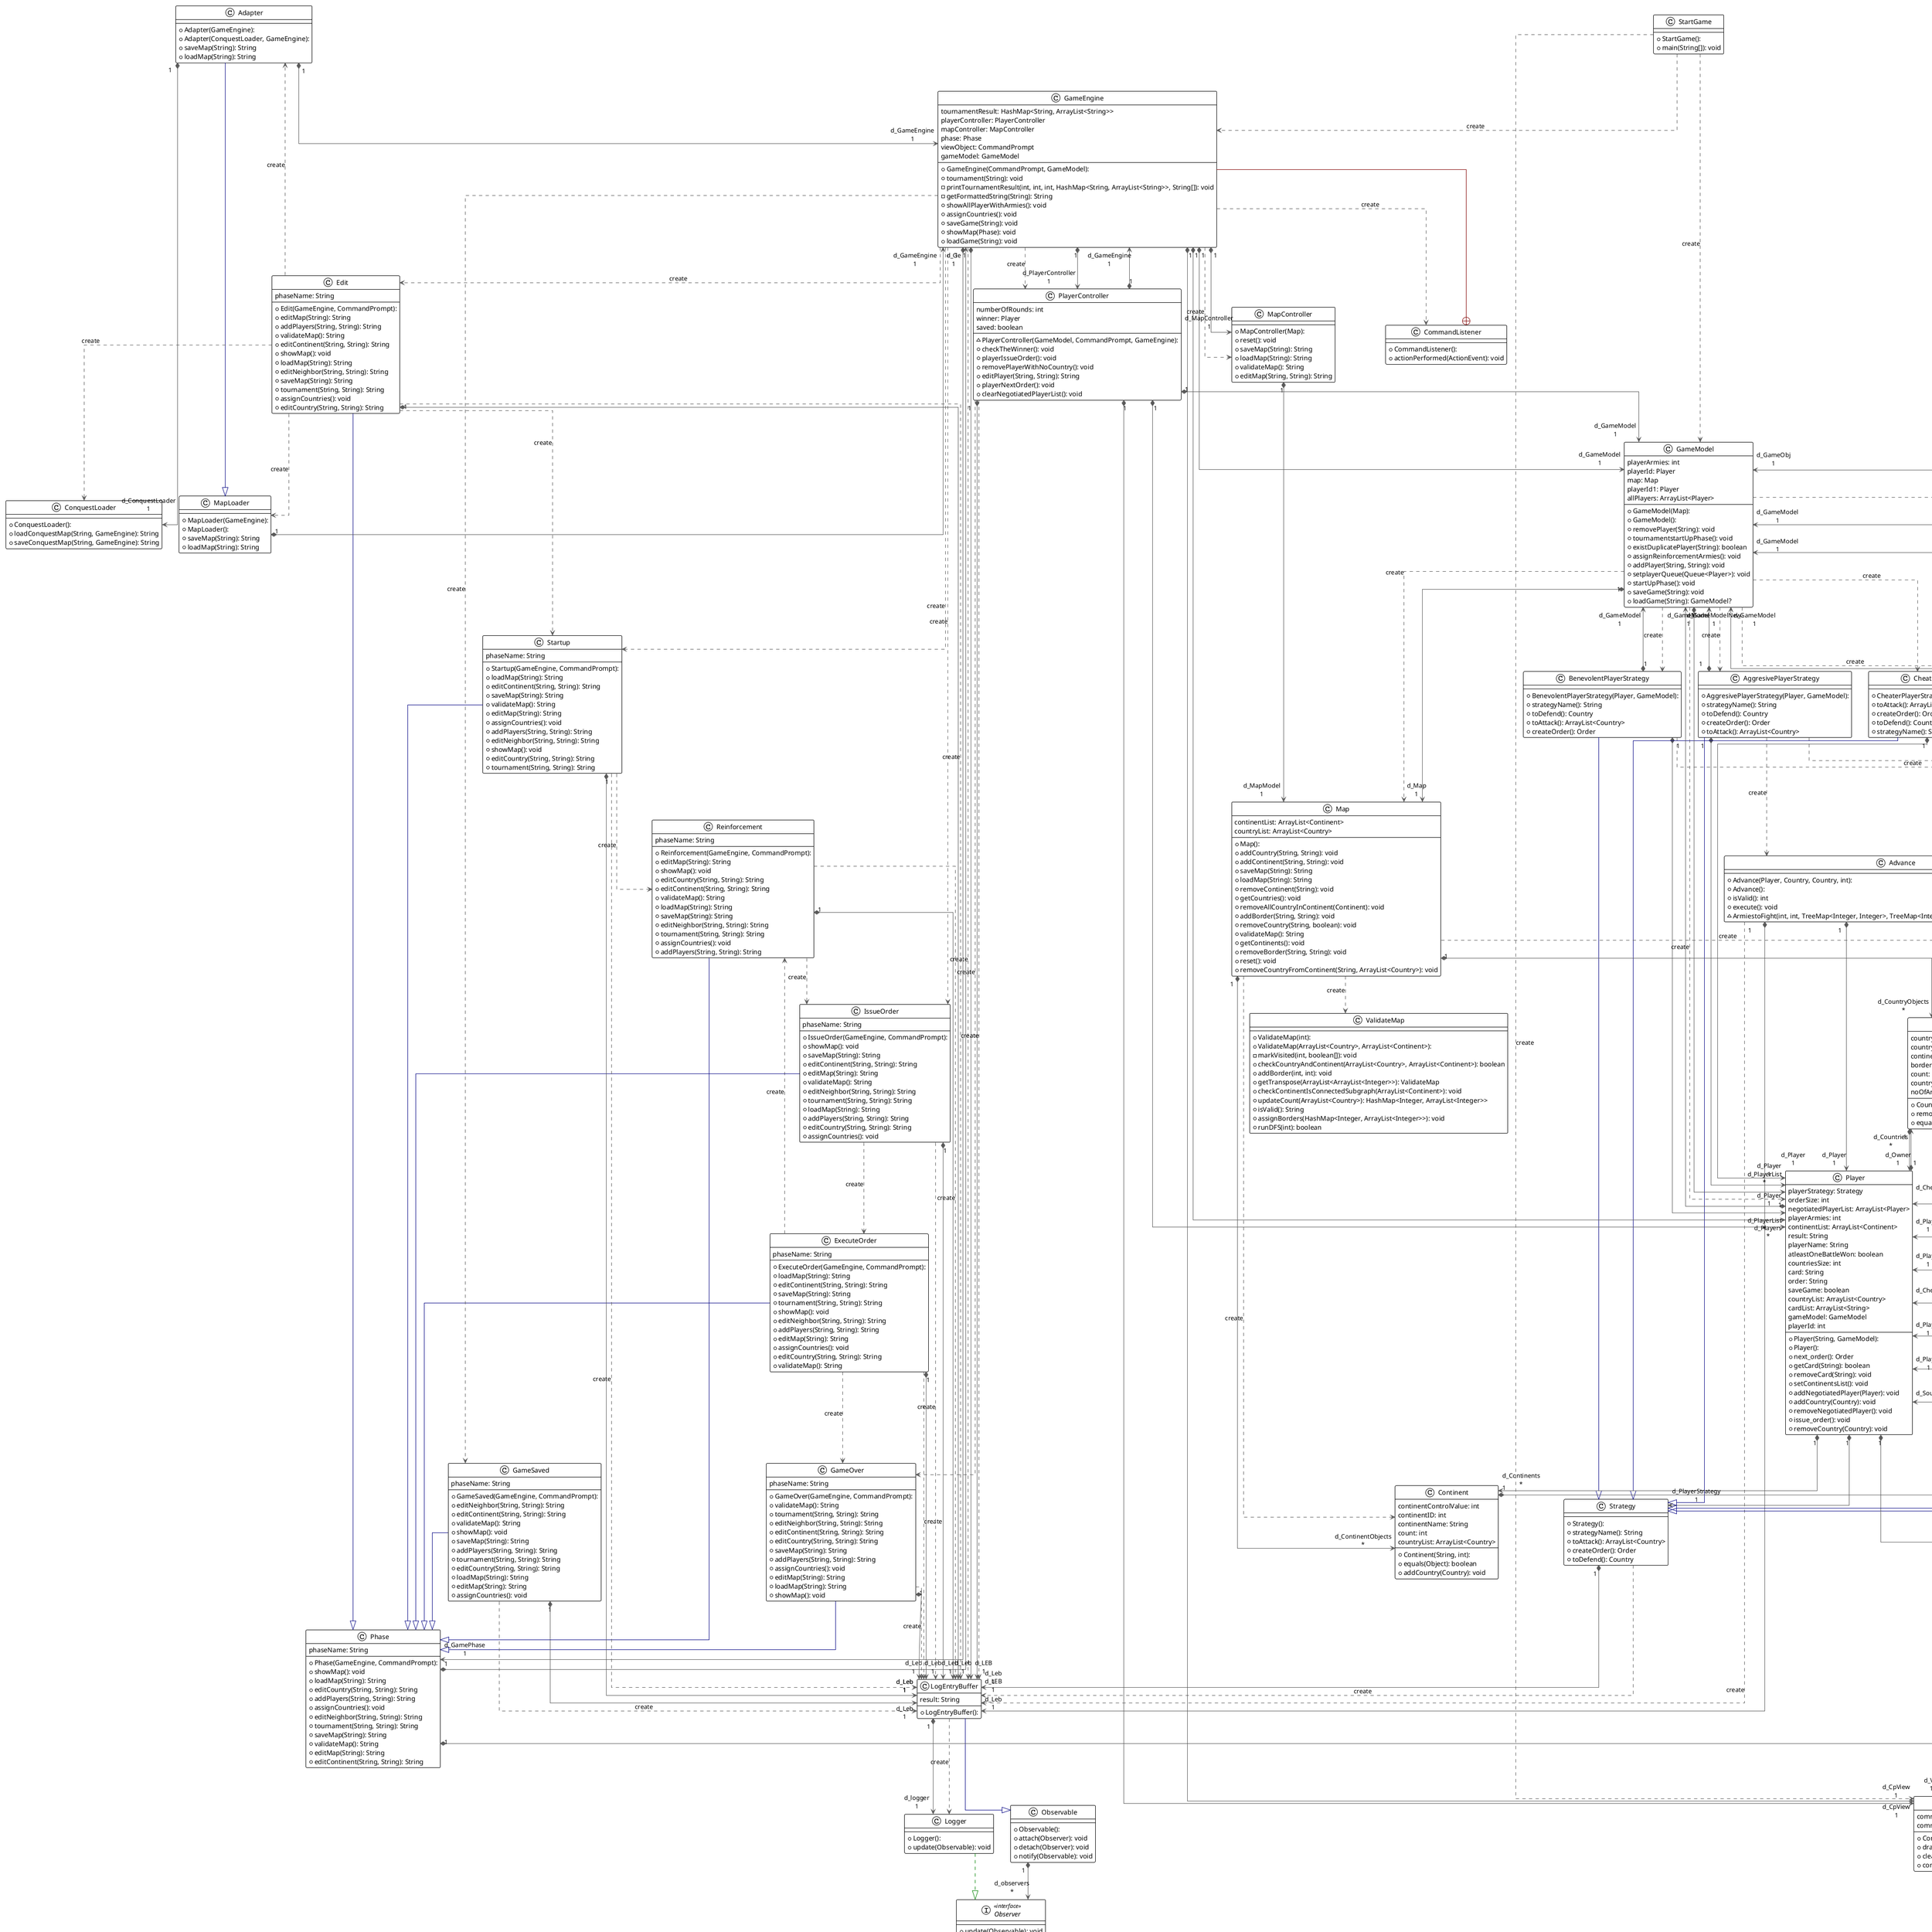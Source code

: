 @startuml

!theme plain
top to bottom direction
skinparam linetype ortho

class Adapter {
  + Adapter(GameEngine): 
  + Adapter(ConquestLoader, GameEngine): 
  + saveMap(String): String
  + loadMap(String): String
}
class Advance {
  + Advance(Player, Country, Country, int): 
  + Advance(): 
  + isValid(): int
  + execute(): void
  ~ ArmiestoFight(int, int, TreeMap<Integer, Integer>, TreeMap<Integer, Integer>): TreeMap<Integer, Integer>
}
class AggresivePlayerStrategy {
  + AggresivePlayerStrategy(Player, GameModel): 
  + strategyName(): String
  + toDefend(): Country
  + createOrder(): Order
  + toAttack(): ArrayList<Country>
}
class Airlift {
  + Airlift(Player, Country, Country, int): 
  + execute(): void
   valid: boolean
   player: Player
}
class BenevolentPlayerStrategy {
  + BenevolentPlayerStrategy(Player, GameModel): 
  + strategyName(): String
  + toDefend(): Country
  + toAttack(): ArrayList<Country>
  + createOrder(): Order
}
class Blockade {
  + Blockade(Player, Country): 
  + execute(): void
   valid: boolean
   player: Player
}
class Bomb {
  + Bomb(Player, Country): 
  - setBombedPlayer(): void
  + execute(): void
   valid: boolean
   player: Player
}
class CheaterPlayerStrategy {
  + CheaterPlayerStrategy(Player, GameModel): 
  + toAttack(): ArrayList<Country>
  + createOrder(): Order
  + toDefend(): Country
  + strategyName(): String
}
class CommandListener {
  + CommandListener(): 
  + actionPerformed(ActionEvent): void
}
class CommandPrompt {
  + CommandPrompt(): 
  + drawWindow(): void
  + clearTextArea(): void
  + commandSendButtonListener(ActionListener): void
   commandAcknowledgement: String
   commandInput: String
}
class ConquestLoader {
  + ConquestLoader(): 
  + loadConquestMap(String, GameEngine): String
  + saveConquestMap(String, GameEngine): String
}
class Continent {
  + Continent(String, int): 
  + equals(Object): boolean
  + addCountry(Country): void
   continentControlValue: int
   continentID: int
   continentName: String
   count: int
   countryList: ArrayList<Country>
}
class Country {
  + Country(String, String): 
  + removeBorder(String): void
  + equals(Object): boolean
   countryID: int
   countryName: String
   continentName: String
   border: ArrayList<String>
   count: int
   countryOwnerPlayer: Player
   noOfArmies: int
}
class Deploy {
  + Deploy(Player, Country, int): 
  + execute(): void
   valid: boolean
   player: Player
}
class Edit {
  + Edit(GameEngine, CommandPrompt): 
  + editMap(String): String
  + addPlayers(String, String): String
  + validateMap(): String
  + editContinent(String, String): String
  + showMap(): void
  + loadMap(String): String
  + editNeighbor(String, String): String
  + saveMap(String): String
  + tournament(String, String): String
  + assignCountries(): void
  + editCountry(String, String): String
   phaseName: String
}
class ExecuteOrder {
  + ExecuteOrder(GameEngine, CommandPrompt): 
  + loadMap(String): String
  + editContinent(String, String): String
  + saveMap(String): String
  + tournament(String, String): String
  + showMap(): void
  + editNeighbor(String, String): String
  + addPlayers(String, String): String
  + editMap(String): String
  + assignCountries(): void
  + editCountry(String, String): String
  + validateMap(): String
   phaseName: String
}
class GameEngine {
  + GameEngine(CommandPrompt, GameModel): 
  + tournament(String): void
  - printTournamentResult(int, int, int, HashMap<String, ArrayList<String>>, String[]): void
  - getFormattedString(String): String
  + showAllPlayerWithArmies(): void
  + assignCountries(): void
  + saveGame(String): void
  + showMap(Phase): void
  + loadGame(String): void
   tournamentResult: HashMap<String, ArrayList<String>>
   playerController: PlayerController
   mapController: MapController
   phase: Phase
   viewObject: CommandPrompt
   gameModel: GameModel
}
class GameModel {
  + GameModel(Map): 
  + GameModel(): 
  + removePlayer(String): void
  + tournamentstartUpPhase(): void
  + existDuplicatePlayer(String): boolean
  + assignReinforcementArmies(): void
  + addPlayer(String, String): void
  + setplayerQueue(Queue<Player>): void
  + startUpPhase(): void
  + saveGame(String): void
  + loadGame(String): GameModel?
   playerArmies: int
   playerId: Player
   map: Map
   playerId1: Player
   allPlayers: ArrayList<Player>
}
class GameOver {
  + GameOver(GameEngine, CommandPrompt): 
  + validateMap(): String
  + tournament(String, String): String
  + editNeighbor(String, String): String
  + editContinent(String, String): String
  + editCountry(String, String): String
  + saveMap(String): String
  + addPlayers(String, String): String
  + assignCountries(): void
  + editMap(String): String
  + loadMap(String): String
  + showMap(): void
   phaseName: String
}
class GameSaved {
  + GameSaved(GameEngine, CommandPrompt): 
  + editNeighbor(String, String): String
  + editContinent(String, String): String
  + validateMap(): String
  + showMap(): void
  + saveMap(String): String
  + addPlayers(String, String): String
  + tournament(String, String): String
  + editCountry(String, String): String
  + loadMap(String): String
  + editMap(String): String
  + assignCountries(): void
   phaseName: String
}
class HumanPlayerStrategy {
  + HumanPlayerStrategy(Player, GameModel): 
  + strategyName(): String
  + toAttack(): ArrayList<Country>
  + createOrder(): Order
  + toDefend(): Country
   decreasePlayerListSize: boolean
   checkArmies: HashMap<Player, Boolean>
}
class IssueOrder {
  + IssueOrder(GameEngine, CommandPrompt): 
  + showMap(): void
  + saveMap(String): String
  + editContinent(String, String): String
  + editMap(String): String
  + validateMap(): String
  + editNeighbor(String, String): String
  + tournament(String, String): String
  + loadMap(String): String
  + addPlayers(String, String): String
  + editCountry(String, String): String
  + assignCountries(): void
   phaseName: String
}
class LogEntryBuffer {
  + LogEntryBuffer(): 
   result: String
}
class Logger {
  + Logger(): 
  + update(Observable): void
}
class Map {
  + Map(): 
  + addCountry(String, String): void
  + addContinent(String, String): void
  + saveMap(String): String
  + loadMap(String): String
  + removeContinent(String): void
  + getCountries(): void
  + removeAllCountryInContinent(Continent): void
  + addBorder(String, String): void
  + removeCountry(String, boolean): void
  + validateMap(): String
  + getContinents(): void
  + removeBorder(String, String): void
  + reset(): void
  + removeCountryFromContinent(String, ArrayList<Country>): void
   continentList: ArrayList<Continent>
   countryList: ArrayList<Country>
}
class MapController {
  + MapController(Map): 
  + reset(): void
  + saveMap(String): String
  + loadMap(String): String
  + validateMap(): String
  + editMap(String, String): String
}
class MapLoader {
  + MapLoader(GameEngine): 
  + MapLoader(): 
  + saveMap(String): String
  + loadMap(String): String
}
class Negotiate {
  + Negotiate(Player, Player): 
  + execute(): void
   sourcePlayer: Player
}
class Observable {
  + Observable(): 
  + attach(Observer): void
  + detach(Observer): void
  + notify(Observable): void
}
interface Observer << interface >> {
  + update(Observable): void
}
interface Order << interface >> {
  + execute(): void
}
class Phase {
  + Phase(GameEngine, CommandPrompt): 
  + showMap(): void
  + loadMap(String): String
  + editCountry(String, String): String
  + addPlayers(String, String): String
  + assignCountries(): void
  + editNeighbor(String, String): String
  + tournament(String, String): String
  + saveMap(String): String
  + validateMap(): String
  + editMap(String): String
  + editContinent(String, String): String
   phaseName: String
}
class Player {
  + Player(String, GameModel): 
  + Player(): 
  + next_order(): Order
  + getCard(String): boolean
  + removeCard(String): void
  + setContinentsList(): void
  + addNegotiatedPlayer(Player): void
  + addCountry(Country): void
  + removeNegotiatedPlayer(): void
  + issue_order(): void
  + removeCountry(Country): void
   playerStrategy: Strategy
   orderSize: int
   negotiatedPlayerList: ArrayList<Player>
   playerArmies: int
   continentList: ArrayList<Continent>
   result: String
   playerName: String
   atleastOneBattleWon: boolean
   countriesSize: int
   card: String
   order: String
   saveGame: boolean
   countryList: ArrayList<Country>
   cardList: ArrayList<String>
   gameModel: GameModel
   playerId: int
}
class PlayerController {
  ~ PlayerController(GameModel, CommandPrompt, GameEngine): 
  + checkTheWinner(): void
  + playerIssueOrder(): void
  + removePlayerWithNoCountry(): void
  + editPlayer(String, String): String
  + playerNextOrder(): void
  + clearNegotiatedPlayerList(): void
   numberOfRounds: int
   winner: Player
   saved: boolean
}
class RandomPlayerStrategy {
  + RandomPlayerStrategy(Player, GameModel): 
  + toAttack(): ArrayList<Country>
  + strategyName(): String
  + createOrder(): Order
  + toDefend(): Country
   decreasePlayerListSize: boolean
   checkArmies: HashMap<Player, Boolean>
}
class Reinforcement {
  + Reinforcement(GameEngine, CommandPrompt): 
  + editMap(String): String
  + showMap(): void
  + editCountry(String, String): String
  + editContinent(String, String): String
  + validateMap(): String
  + loadMap(String): String
  + saveMap(String): String
  + editNeighbor(String, String): String
  + tournament(String, String): String
  + assignCountries(): void
  + addPlayers(String, String): String
   phaseName: String
}
class StartGame {
  + StartGame(): 
  + main(String[]): void
}
class Startup {
  + Startup(GameEngine, CommandPrompt): 
  + loadMap(String): String
  + editContinent(String, String): String
  + saveMap(String): String
  + validateMap(): String
  + editMap(String): String
  + assignCountries(): void
  + addPlayers(String, String): String
  + editNeighbor(String, String): String
  + showMap(): void
  + editCountry(String, String): String
  + tournament(String, String): String
   phaseName: String
}
class Strategy {
  + Strategy(): 
  + strategyName(): String
  + toAttack(): ArrayList<Country>
  + createOrder(): Order
  + toDefend(): Country
}
class ValidateMap {
  + ValidateMap(int): 
  + ValidateMap(ArrayList<Country>, ArrayList<Continent>): 
  - markVisited(int, boolean[]): void
  + checkCountryAndContinent(ArrayList<Country>, ArrayList<Continent>): boolean
  + addBorder(int, int): void
  + getTranspose(ArrayList<ArrayList<Integer>>): ValidateMap
  + checkContinentIsConnectedSubgraph(ArrayList<Continent>): void
  + updateCount(ArrayList<Country>): HashMap<Integer, ArrayList<Integer>>
  + isValid(): String
  + assignBorders(HashMap<Integer, ArrayList<Integer>>): void
  + runDFS(int): boolean
}

Adapter                  "1" *-[#595959,plain]-> "d_ConquestLoader\n1" ConquestLoader           
Adapter                  "1" *-[#595959,plain]-> "d_GameEngine\n1" GameEngine               
Adapter                   -[#000082,plain]-^  MapLoader                
Advance                  "1" *-[#595959,plain]-> "d_SourceCountry\n1" Country                  
Advance                   -[#595959,dashed]->  LogEntryBuffer           : "«create»"
Advance                  "1" *-[#595959,plain]-> "d_Leb\n1" LogEntryBuffer           
Advance                   -[#008200,dashed]-^  Order                    
Advance                  "1" *-[#595959,plain]-> "d_Player\n1" Player                   
AggresivePlayerStrategy   -[#595959,dashed]->  Advance                  : "«create»"
AggresivePlayerStrategy   -[#595959,dashed]->  Deploy                   : "«create»"
AggresivePlayerStrategy  "1" *-[#595959,plain]-> "d_GameModel\n1" GameModel                
AggresivePlayerStrategy  "1" *-[#595959,plain]-> "d_Player\n1" Player                   
AggresivePlayerStrategy   -[#000082,plain]-^  Strategy                 
Airlift                  "1" *-[#595959,plain]-> "d_SourceCountry\n1" Country                  
Airlift                   -[#008200,dashed]-^  Order                    
Airlift                  "1" *-[#595959,plain]-> "d_Player\n1" Player                   
BenevolentPlayerStrategy  -[#595959,dashed]->  Deploy                   : "«create»"
BenevolentPlayerStrategy "1" *-[#595959,plain]-> "d_GameModel\n1" GameModel                
BenevolentPlayerStrategy "1" *-[#595959,plain]-> "d_Player\n1" Player                   
BenevolentPlayerStrategy  -[#000082,plain]-^  Strategy                 
Blockade                 "1" *-[#595959,plain]-> "d_Country\n1" Country                  
Blockade                 "1" *-[#595959,plain]-> "d_GameObj\n1" GameModel                
Blockade                  -[#008200,dashed]-^  Order                    
Blockade                 "1" *-[#595959,plain]-> "d_Player\n1" Player                   
Bomb                     "1" *-[#595959,plain]-> "d_Country\n1" Country                  
Bomb                      -[#008200,dashed]-^  Order                    
Bomb                     "1" *-[#595959,plain]-> "d_Player\n1" Player                   
CheaterPlayerStrategy     -[#595959,dashed]->  Advance                  : "«create»"
CheaterPlayerStrategy     -[#595959,dashed]->  Deploy                   : "«create»"
CheaterPlayerStrategy    "1" *-[#595959,plain]-> "d_GameModel\n1" GameModel                
CheaterPlayerStrategy    "1" *-[#595959,plain]-> "d_Player\n1" Player                   
CheaterPlayerStrategy     -[#000082,plain]-^  Strategy                 
CommandListener           +-[#820000,plain]-  GameEngine               
Continent                "1" *-[#595959,plain]-> "d_CountryList\n*" Country                  
Country                  "1" *-[#595959,plain]-> "d_Owner\n1" Player                   
Deploy                   "1" *-[#595959,plain]-> "d_Country\n1" Country                  
Deploy                    -[#008200,dashed]-^  Order                    
Deploy                   "1" *-[#595959,plain]-> "d_Player\n1" Player                   
Edit                      -[#595959,dashed]->  Adapter                  : "«create»"
Edit                      -[#595959,dashed]->  ConquestLoader           : "«create»"
Edit                      -[#595959,dashed]->  LogEntryBuffer           : "«create»"
Edit                     "1" *-[#595959,plain]-> "d_Leb\n1" LogEntryBuffer           
Edit                      -[#595959,dashed]->  MapLoader                : "«create»"
Edit                      -[#000082,plain]-^  Phase                    
Edit                      -[#595959,dashed]->  Startup                  : "«create»"
ExecuteOrder              -[#595959,dashed]->  GameOver                 : "«create»"
ExecuteOrder              -[#595959,dashed]->  LogEntryBuffer           : "«create»"
ExecuteOrder             "1" *-[#595959,plain]-> "d_Leb\n1" LogEntryBuffer           
ExecuteOrder              -[#000082,plain]-^  Phase                    
ExecuteOrder              -[#595959,dashed]->  Reinforcement            : "«create»"
GameEngine                -[#595959,dashed]->  CommandListener          : "«create»"
GameEngine               "1" *-[#595959,plain]-> "d_CpView\n1" CommandPrompt            
GameEngine                -[#595959,dashed]->  Edit                     : "«create»"
GameEngine               "1" *-[#595959,plain]-> "d_GameModel\n1" GameModel                
GameEngine                -[#595959,dashed]->  GameSaved                : "«create»"
GameEngine                -[#595959,dashed]->  IssueOrder               : "«create»"
GameEngine                -[#595959,dashed]->  LogEntryBuffer           : "«create»"
GameEngine               "1" *-[#595959,plain]-> "d_LEB\n1" LogEntryBuffer           
GameEngine               "1" *-[#595959,plain]-> "d_MapController\n1" MapController            
GameEngine                -[#595959,dashed]->  MapController            : "«create»"
GameEngine               "1" *-[#595959,plain]-> "d_GamePhase\n1" Phase                    
GameEngine               "1" *-[#595959,plain]-> "d_PlayerList\n*" Player                   
GameEngine                -[#595959,dashed]->  PlayerController         : "«create»"
GameEngine               "1" *-[#595959,plain]-> "d_PlayerController\n1" PlayerController         
GameEngine                -[#595959,dashed]->  Startup                  : "«create»"
GameModel                 -[#595959,dashed]->  AggresivePlayerStrategy  : "«create»"
GameModel                 -[#595959,dashed]->  BenevolentPlayerStrategy : "«create»"
GameModel                 -[#595959,dashed]->  CheaterPlayerStrategy    : "«create»"
GameModel                 -[#595959,dashed]->  HumanPlayerStrategy      : "«create»"
GameModel                 -[#595959,dashed]->  Map                      : "«create»"
GameModel                "1" *-[#595959,plain]-> "d_Map\n1" Map                      
GameModel                "1" *-[#595959,plain]-> "d_PlayerList\n*" Player                   
GameModel                 -[#595959,dashed]->  Player                   : "«create»"
GameModel                 -[#595959,dashed]->  RandomPlayerStrategy     : "«create»"
GameOver                  -[#595959,dashed]->  LogEntryBuffer           : "«create»"
GameOver                 "1" *-[#595959,plain]-> "d_Leb\n1" LogEntryBuffer           
GameOver                  -[#000082,plain]-^  Phase                    
GameSaved                "1" *-[#595959,plain]-> "d_Leb\n1" LogEntryBuffer           
GameSaved                 -[#595959,dashed]->  LogEntryBuffer           : "«create»"
GameSaved                 -[#000082,plain]-^  Phase                    
HumanPlayerStrategy       -[#595959,dashed]->  Advance                  : "«create»"
HumanPlayerStrategy       -[#595959,dashed]->  Airlift                  : "«create»"
HumanPlayerStrategy       -[#595959,dashed]->  Blockade                 : "«create»"
HumanPlayerStrategy       -[#595959,dashed]->  Bomb                     : "«create»"
HumanPlayerStrategy       -[#595959,dashed]->  Deploy                   : "«create»"
HumanPlayerStrategy      "1" *-[#595959,plain]-> "d_GameModel\n1" GameModel                
HumanPlayerStrategy       -[#595959,dashed]->  Negotiate                : "«create»"
HumanPlayerStrategy      "1" *-[#595959,plain]-> "d_CheckArmies\n*" Player                   
HumanPlayerStrategy       -[#000082,plain]-^  Strategy                 
IssueOrder                -[#595959,dashed]->  ExecuteOrder             : "«create»"
IssueOrder                -[#595959,dashed]->  LogEntryBuffer           : "«create»"
IssueOrder               "1" *-[#595959,plain]-> "d_Leb\n1" LogEntryBuffer           
IssueOrder                -[#000082,plain]-^  Phase                    
LogEntryBuffer           "1" *-[#595959,plain]-> "d_logger\n1" Logger                   
LogEntryBuffer            -[#595959,dashed]->  Logger                   : "«create»"
LogEntryBuffer            -[#000082,plain]-^  Observable               
Logger                    -[#008200,dashed]-^  Observer                 
Map                       -[#595959,dashed]->  Continent                : "«create»"
Map                      "1" *-[#595959,plain]-> "d_ContinentObjects\n*" Continent                
Map                       -[#595959,dashed]->  Country                  : "«create»"
Map                      "1" *-[#595959,plain]-> "d_CountryObjects\n*" Country                  
Map                       -[#595959,dashed]->  ValidateMap              : "«create»"
MapController            "1" *-[#595959,plain]-> "d_MapModel\n1" Map                      
MapLoader                "1" *-[#595959,plain]-> "d_GameEngine\n1" GameEngine               
Negotiate                 -[#008200,dashed]-^  Order                    
Negotiate                "1" *-[#595959,plain]-> "d_SourcePlayer\n1" Player                   
Observable               "1" *-[#595959,plain]-> "d_observers\n*" Observer                 
Phase                    "1" *-[#595959,plain]-> "d_Vw\n1" CommandPrompt            
Phase                    "1" *-[#595959,plain]-> "d_Ge\n1" GameEngine               
Player                   "1" *-[#595959,plain]-> "d_Continents\n*" Continent                
Player                   "1" *-[#595959,plain]-> "d_Countries\n*" Country                  
Player                   "1" *-[#595959,plain]-> "d_GameModelNew\n1" GameModel                
Player                   "1" *-[#595959,plain]-> "d_Order\n*" Order                    
Player                   "1" *-[#595959,plain]-> "d_PlayerStrategy\n1" Strategy                 
PlayerController         "1" *-[#595959,plain]-> "d_CpView\n1" CommandPrompt            
PlayerController         "1" *-[#595959,plain]-> "d_GameEngine\n1" GameEngine               
PlayerController         "1" *-[#595959,plain]-> "d_GameModel\n1" GameModel                
PlayerController          -[#595959,dashed]->  GameOver                 : "«create»"
PlayerController         "1" *-[#595959,plain]-> "d_LEB\n1" LogEntryBuffer           
PlayerController          -[#595959,dashed]->  LogEntryBuffer           : "«create»"
PlayerController         "1" *-[#595959,plain]-> "d_Players\n*" Player                   
RandomPlayerStrategy      -[#595959,dashed]->  Advance                  : "«create»"
RandomPlayerStrategy      -[#595959,dashed]->  Deploy                   : "«create»"
RandomPlayerStrategy     "1" *-[#595959,plain]-> "d_GameModel\n1" GameModel                
RandomPlayerStrategy     "1" *-[#595959,plain]-> "d_CheckArmies\n*" Player                   
RandomPlayerStrategy      -[#000082,plain]-^  Strategy                 
Reinforcement             -[#595959,dashed]->  IssueOrder               : "«create»"
Reinforcement             -[#595959,dashed]->  LogEntryBuffer           : "«create»"
Reinforcement            "1" *-[#595959,plain]-> "d_Leb\n1" LogEntryBuffer           
Reinforcement             -[#000082,plain]-^  Phase                    
StartGame                 -[#595959,dashed]->  CommandPrompt            : "«create»"
StartGame                 -[#595959,dashed]->  GameEngine               : "«create»"
StartGame                 -[#595959,dashed]->  GameModel                : "«create»"
Startup                   -[#595959,dashed]->  LogEntryBuffer           : "«create»"
Startup                  "1" *-[#595959,plain]-> "d_Leb\n1" LogEntryBuffer           
Startup                   -[#000082,plain]-^  Phase                    
Startup                   -[#595959,dashed]->  Reinforcement            : "«create»"
Strategy                 "1" *-[#595959,plain]-> "d_Leb\n1" LogEntryBuffer           
Strategy                  -[#595959,dashed]->  LogEntryBuffer           : "«create»"
@enduml
